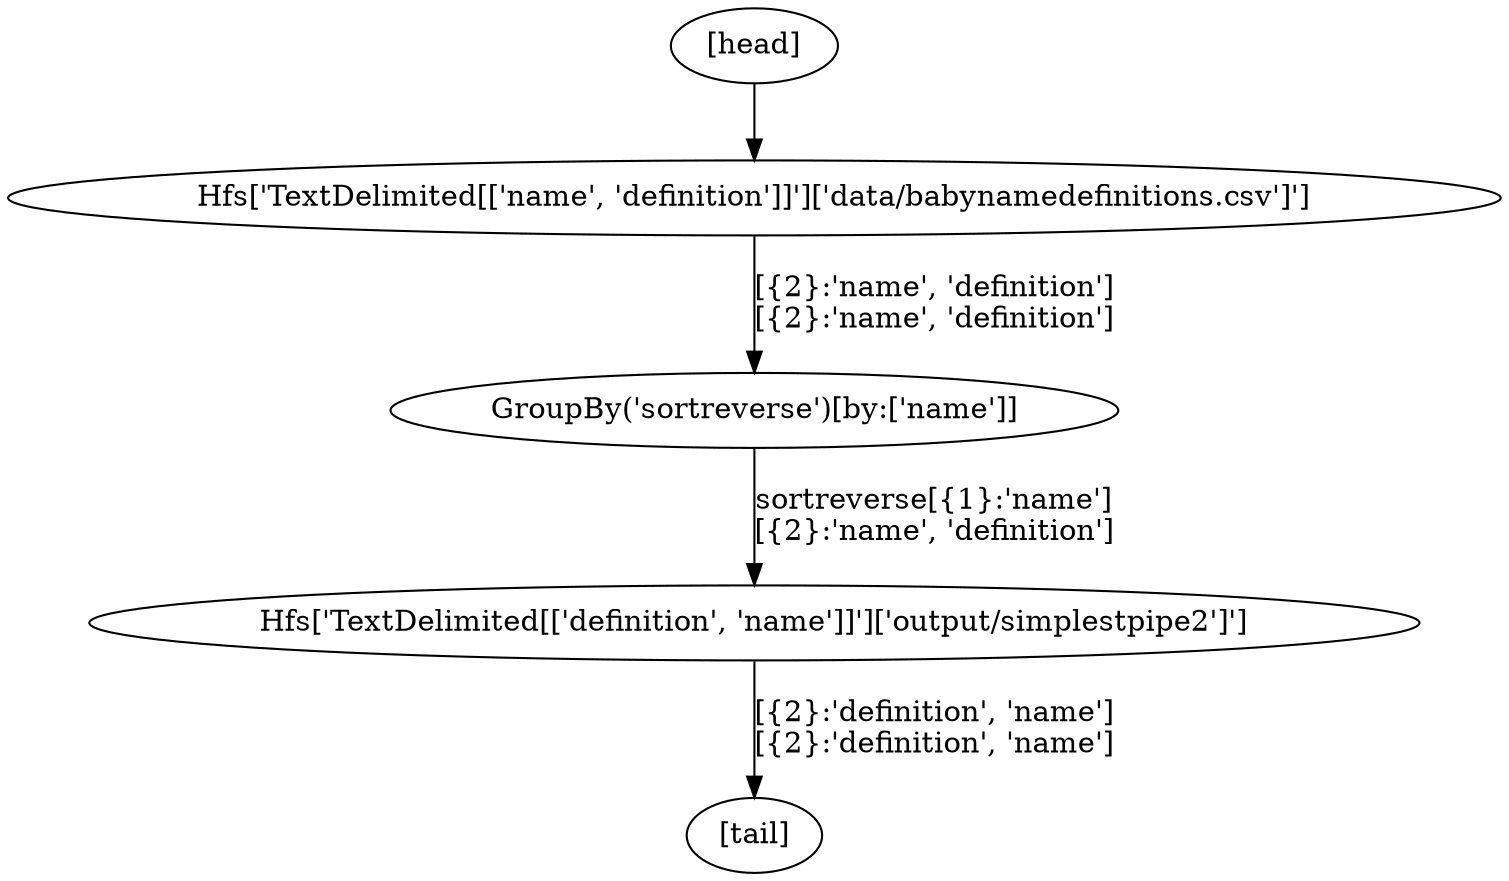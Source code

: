 digraph G {
  1 [label = "GroupBy('sortreverse')[by:['name']]"];
  2 [label = "Hfs['TextDelimited[['definition', 'name']]']['output/simplestpipe2']']"];
  3 [label = "Hfs['TextDelimited[['name', 'definition']]']['data/babynamedefinitions.csv']']"];
  4 [label = "[head]"];
  5 [label = "[tail]"];
  1 -> 2 [label = "sortreverse[{1}:'name']\n[{2}:'name', 'definition']"];
  4 -> 3 [label = ""];
  2 -> 5 [label = "[{2}:'definition', 'name']\n[{2}:'definition', 'name']"];
  3 -> 1 [label = "[{2}:'name', 'definition']\n[{2}:'name', 'definition']"];
}
